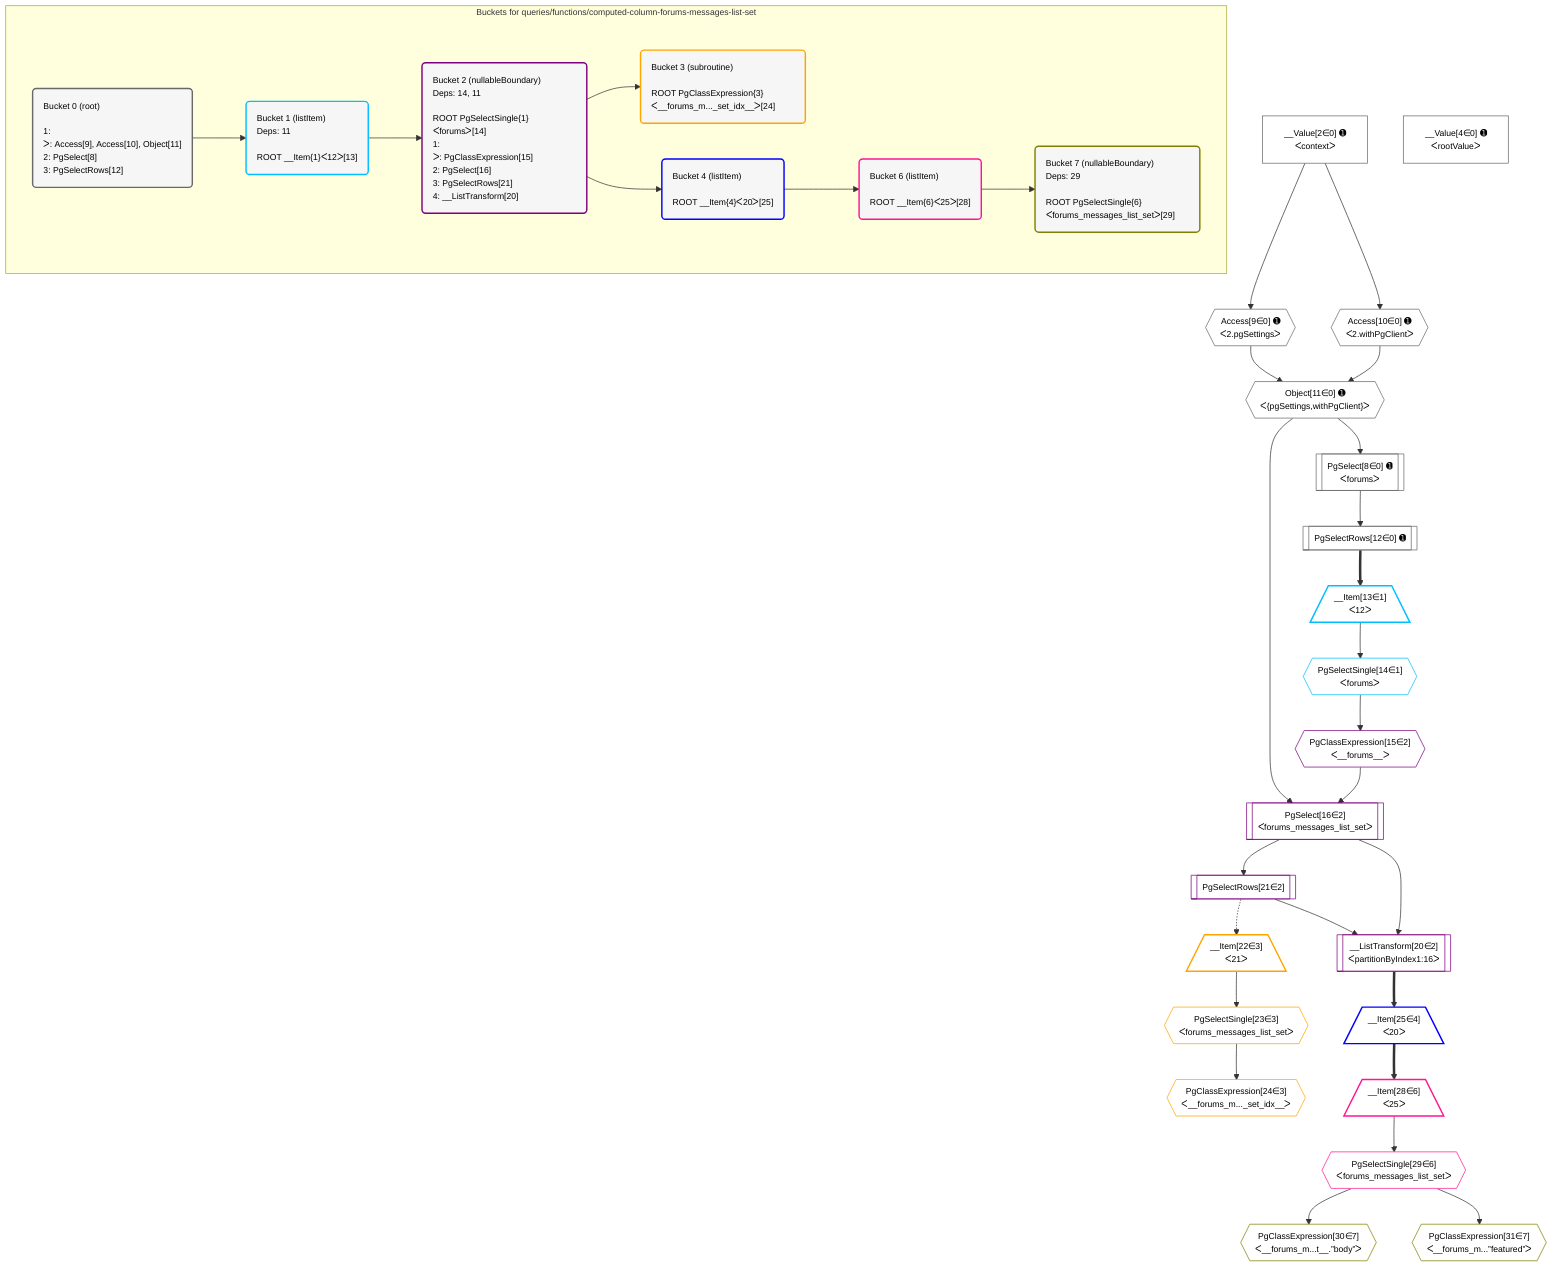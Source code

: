 %%{init: {'themeVariables': { 'fontSize': '12px'}}}%%
graph TD
    classDef path fill:#eee,stroke:#000,color:#000
    classDef plan fill:#fff,stroke-width:1px,color:#000
    classDef itemplan fill:#fff,stroke-width:2px,color:#000
    classDef unbatchedplan fill:#dff,stroke-width:1px,color:#000
    classDef sideeffectplan fill:#fcc,stroke-width:2px,color:#000
    classDef bucket fill:#f6f6f6,color:#000,stroke-width:2px,text-align:left


    %% plan dependencies
    Object11{{"Object[11∈0] ➊<br />ᐸ{pgSettings,withPgClient}ᐳ"}}:::plan
    Access9{{"Access[9∈0] ➊<br />ᐸ2.pgSettingsᐳ"}}:::plan
    Access10{{"Access[10∈0] ➊<br />ᐸ2.withPgClientᐳ"}}:::plan
    Access9 & Access10 --> Object11
    PgSelect8[["PgSelect[8∈0] ➊<br />ᐸforumsᐳ"]]:::plan
    Object11 --> PgSelect8
    __Value2["__Value[2∈0] ➊<br />ᐸcontextᐳ"]:::plan
    __Value2 --> Access9
    __Value2 --> Access10
    PgSelectRows12[["PgSelectRows[12∈0] ➊"]]:::plan
    PgSelect8 --> PgSelectRows12
    __Value4["__Value[4∈0] ➊<br />ᐸrootValueᐳ"]:::plan
    __Item13[/"__Item[13∈1]<br />ᐸ12ᐳ"\]:::itemplan
    PgSelectRows12 ==> __Item13
    PgSelectSingle14{{"PgSelectSingle[14∈1]<br />ᐸforumsᐳ"}}:::plan
    __Item13 --> PgSelectSingle14
    PgSelect16[["PgSelect[16∈2]<br />ᐸforums_messages_list_setᐳ"]]:::plan
    PgClassExpression15{{"PgClassExpression[15∈2]<br />ᐸ__forums__ᐳ"}}:::plan
    Object11 & PgClassExpression15 --> PgSelect16
    __ListTransform20[["__ListTransform[20∈2]<br />ᐸpartitionByIndex1:16ᐳ"]]:::plan
    PgSelectRows21[["PgSelectRows[21∈2]"]]:::plan
    PgSelectRows21 & PgSelect16 --> __ListTransform20
    PgSelectSingle14 --> PgClassExpression15
    PgSelect16 --> PgSelectRows21
    __Item22[/"__Item[22∈3]<br />ᐸ21ᐳ"\]:::itemplan
    PgSelectRows21 -.-> __Item22
    PgSelectSingle23{{"PgSelectSingle[23∈3]<br />ᐸforums_messages_list_setᐳ"}}:::plan
    __Item22 --> PgSelectSingle23
    PgClassExpression24{{"PgClassExpression[24∈3]<br />ᐸ__forums_m..._set_idx__ᐳ"}}:::plan
    PgSelectSingle23 --> PgClassExpression24
    __Item25[/"__Item[25∈4]<br />ᐸ20ᐳ"\]:::itemplan
    __ListTransform20 ==> __Item25
    __Item28[/"__Item[28∈6]<br />ᐸ25ᐳ"\]:::itemplan
    __Item25 ==> __Item28
    PgSelectSingle29{{"PgSelectSingle[29∈6]<br />ᐸforums_messages_list_setᐳ"}}:::plan
    __Item28 --> PgSelectSingle29
    PgClassExpression30{{"PgClassExpression[30∈7]<br />ᐸ__forums_m...t__.”body”ᐳ"}}:::plan
    PgSelectSingle29 --> PgClassExpression30
    PgClassExpression31{{"PgClassExpression[31∈7]<br />ᐸ__forums_m...”featured”ᐳ"}}:::plan
    PgSelectSingle29 --> PgClassExpression31

    %% define steps

    subgraph "Buckets for queries/functions/computed-column-forums-messages-list-set"
    Bucket0("Bucket 0 (root)<br /><br />1: <br />ᐳ: Access[9], Access[10], Object[11]<br />2: PgSelect[8]<br />3: PgSelectRows[12]"):::bucket
    classDef bucket0 stroke:#696969
    class Bucket0,__Value2,__Value4,PgSelect8,Access9,Access10,Object11,PgSelectRows12 bucket0
    Bucket1("Bucket 1 (listItem)<br />Deps: 11<br /><br />ROOT __Item{1}ᐸ12ᐳ[13]"):::bucket
    classDef bucket1 stroke:#00bfff
    class Bucket1,__Item13,PgSelectSingle14 bucket1
    Bucket2("Bucket 2 (nullableBoundary)<br />Deps: 14, 11<br /><br />ROOT PgSelectSingle{1}ᐸforumsᐳ[14]<br />1: <br />ᐳ: PgClassExpression[15]<br />2: PgSelect[16]<br />3: PgSelectRows[21]<br />4: __ListTransform[20]"):::bucket
    classDef bucket2 stroke:#7f007f
    class Bucket2,PgClassExpression15,PgSelect16,__ListTransform20,PgSelectRows21 bucket2
    Bucket3("Bucket 3 (subroutine)<br /><br />ROOT PgClassExpression{3}ᐸ__forums_m..._set_idx__ᐳ[24]"):::bucket
    classDef bucket3 stroke:#ffa500
    class Bucket3,__Item22,PgSelectSingle23,PgClassExpression24 bucket3
    Bucket4("Bucket 4 (listItem)<br /><br />ROOT __Item{4}ᐸ20ᐳ[25]"):::bucket
    classDef bucket4 stroke:#0000ff
    class Bucket4,__Item25 bucket4
    Bucket6("Bucket 6 (listItem)<br /><br />ROOT __Item{6}ᐸ25ᐳ[28]"):::bucket
    classDef bucket6 stroke:#ff1493
    class Bucket6,__Item28,PgSelectSingle29 bucket6
    Bucket7("Bucket 7 (nullableBoundary)<br />Deps: 29<br /><br />ROOT PgSelectSingle{6}ᐸforums_messages_list_setᐳ[29]"):::bucket
    classDef bucket7 stroke:#808000
    class Bucket7,PgClassExpression30,PgClassExpression31 bucket7
    Bucket0 --> Bucket1
    Bucket1 --> Bucket2
    Bucket2 --> Bucket3 & Bucket4
    Bucket4 --> Bucket6
    Bucket6 --> Bucket7
    end